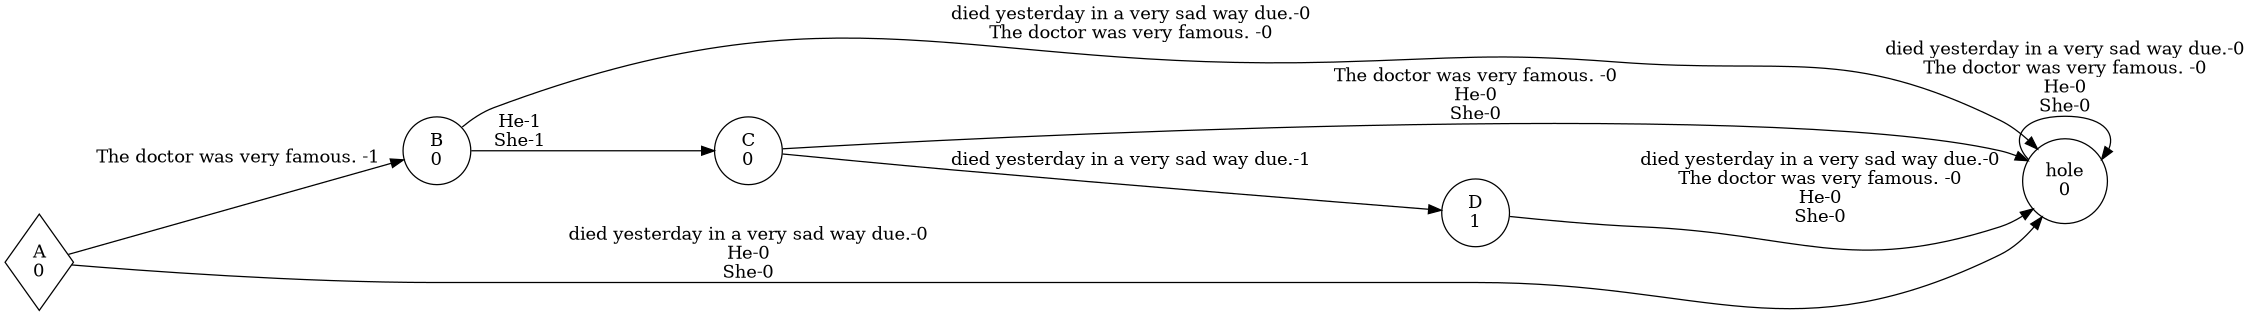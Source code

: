 digraph weighted_automaton {
	margin=0 rankdir=LR size=15
	node [shape=circle]
	A [label="A
0" shape=diamond]
	A -> B [label="The doctor was very famous. -1"]
	A -> hole [label="died yesterday in a very sad way due.-0
He-0
She-0"]
	B [label="B
0"]
	B -> C [label="He-1
She-1"]
	B -> hole [label="died yesterday in a very sad way due.-0
The doctor was very famous. -0"]
	C [label="C
0"]
	C -> D [label="died yesterday in a very sad way due.-1"]
	C -> hole [label="The doctor was very famous. -0
He-0
She-0"]
	D [label="D
1"]
	D -> hole [label="died yesterday in a very sad way due.-0
The doctor was very famous. -0
He-0
She-0"]
	hole [label="hole
0"]
	hole -> hole [label="died yesterday in a very sad way due.-0
The doctor was very famous. -0
He-0
She-0"]
}
